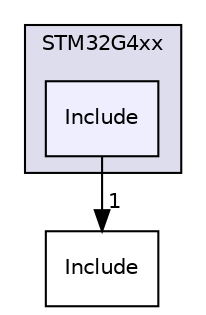 digraph "TP_Actionneur/Drivers/CMSIS/Device/ST/STM32G4xx/Include" {
  compound=true
  node [ fontsize="10", fontname="Helvetica"];
  edge [ labelfontsize="10", labelfontname="Helvetica"];
  subgraph clusterdir_8ed524a5fe8b6135dc28d01ac82e1abb {
    graph [ bgcolor="#ddddee", pencolor="black", label="STM32G4xx" fontname="Helvetica", fontsize="10", URL="dir_8ed524a5fe8b6135dc28d01ac82e1abb.html"]
  dir_2461ae1b6184f106c2be7147b7f34cb5 [shape=box, label="Include", style="filled", fillcolor="#eeeeff", pencolor="black", URL="dir_2461ae1b6184f106c2be7147b7f34cb5.html"];
  }
  dir_54c3447f72bbb92ab589ae426907ac81 [shape=box label="Include" URL="dir_54c3447f72bbb92ab589ae426907ac81.html"];
  dir_2461ae1b6184f106c2be7147b7f34cb5->dir_54c3447f72bbb92ab589ae426907ac81 [headlabel="1", labeldistance=1.5 headhref="dir_000016_000017.html"];
}
